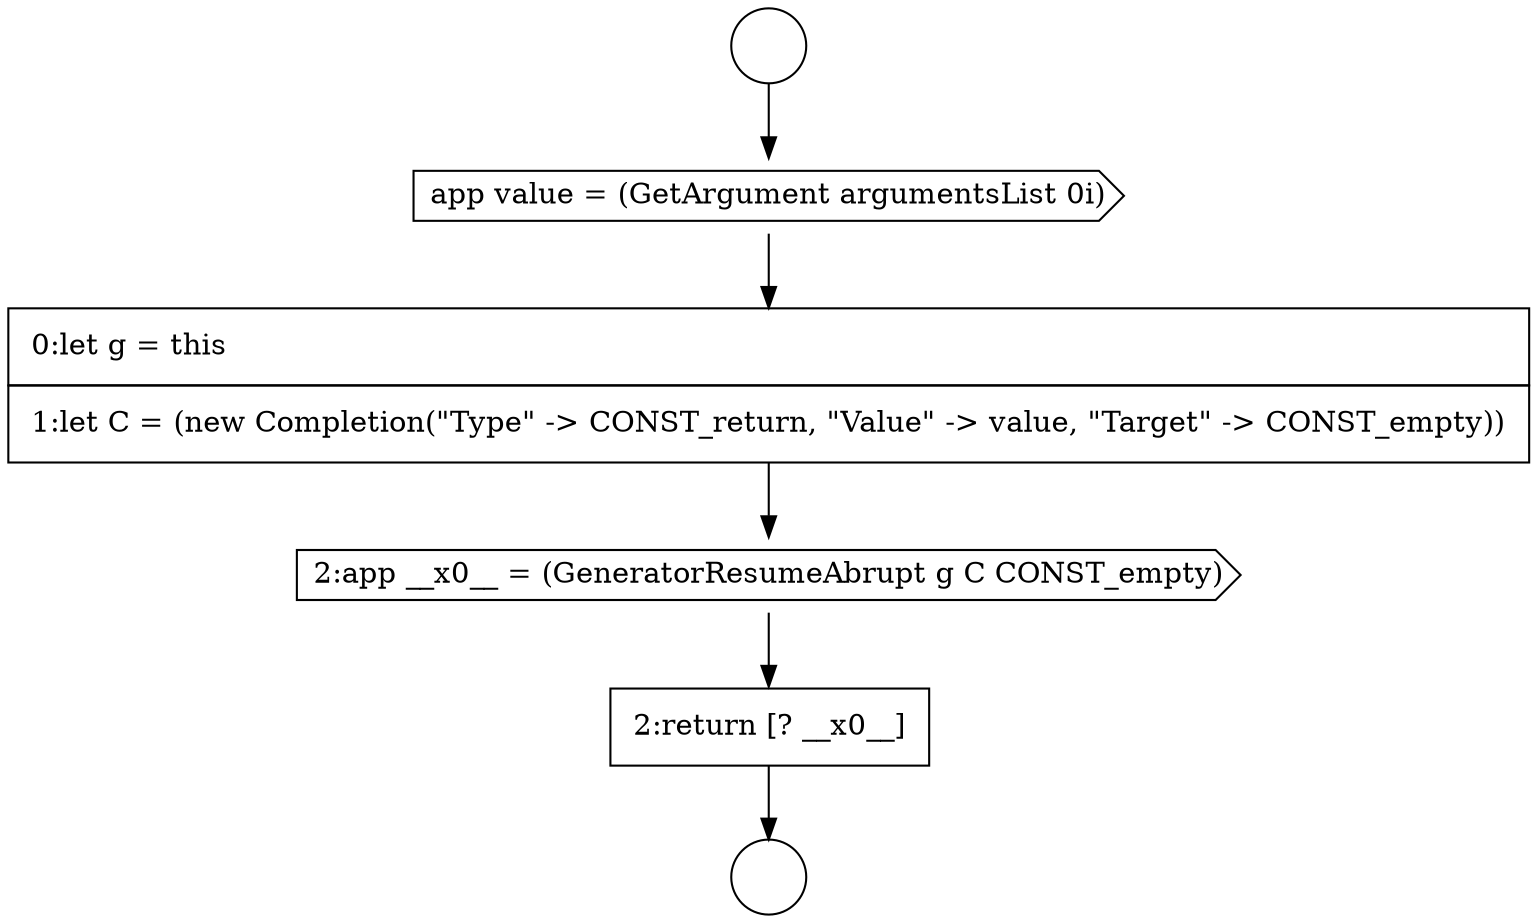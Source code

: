 digraph {
  node19172 [shape=cds, label=<<font color="black">2:app __x0__ = (GeneratorResumeAbrupt g C CONST_empty)</font>> color="black" fillcolor="white" style=filled]
  node19171 [shape=none, margin=0, label=<<font color="black">
    <table border="0" cellborder="1" cellspacing="0" cellpadding="10">
      <tr><td align="left">0:let g = this</td></tr>
      <tr><td align="left">1:let C = (new Completion(&quot;Type&quot; -&gt; CONST_return, &quot;Value&quot; -&gt; value, &quot;Target&quot; -&gt; CONST_empty))</td></tr>
    </table>
  </font>> color="black" fillcolor="white" style=filled]
  node19170 [shape=cds, label=<<font color="black">app value = (GetArgument argumentsList 0i)</font>> color="black" fillcolor="white" style=filled]
  node19169 [shape=circle label=" " color="black" fillcolor="white" style=filled]
  node19173 [shape=none, margin=0, label=<<font color="black">
    <table border="0" cellborder="1" cellspacing="0" cellpadding="10">
      <tr><td align="left">2:return [? __x0__]</td></tr>
    </table>
  </font>> color="black" fillcolor="white" style=filled]
  node19168 [shape=circle label=" " color="black" fillcolor="white" style=filled]
  node19172 -> node19173 [ color="black"]
  node19171 -> node19172 [ color="black"]
  node19168 -> node19170 [ color="black"]
  node19170 -> node19171 [ color="black"]
  node19173 -> node19169 [ color="black"]
}
